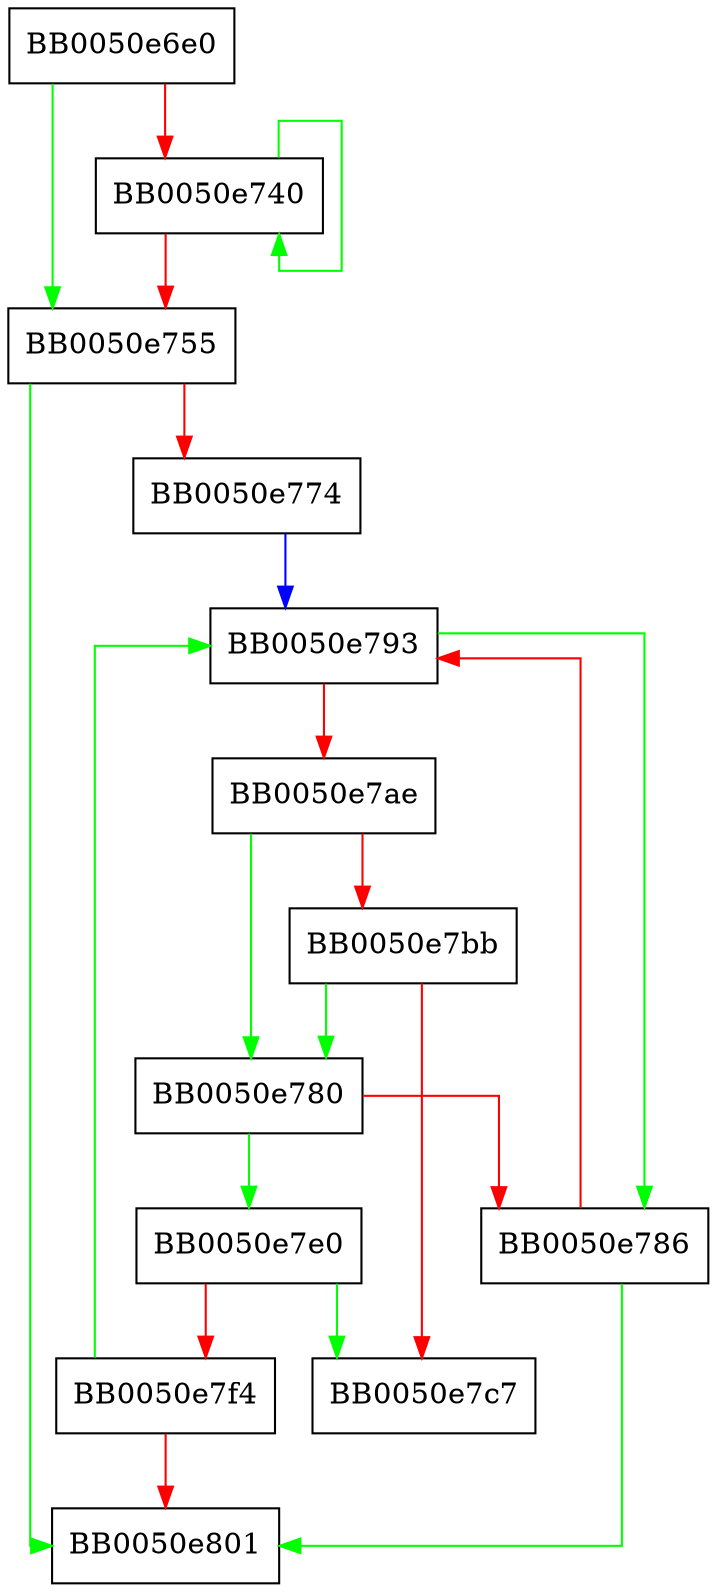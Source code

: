 digraph ossl_quic_fifd_pkt_commit {
  node [shape="box"];
  graph [splines=ortho];
  BB0050e6e0 -> BB0050e755 [color="green"];
  BB0050e6e0 -> BB0050e740 [color="red"];
  BB0050e740 -> BB0050e740 [color="green"];
  BB0050e740 -> BB0050e755 [color="red"];
  BB0050e755 -> BB0050e801 [color="green"];
  BB0050e755 -> BB0050e774 [color="red"];
  BB0050e774 -> BB0050e793 [color="blue"];
  BB0050e780 -> BB0050e7e0 [color="green"];
  BB0050e780 -> BB0050e786 [color="red"];
  BB0050e786 -> BB0050e801 [color="green"];
  BB0050e786 -> BB0050e793 [color="red"];
  BB0050e793 -> BB0050e786 [color="green"];
  BB0050e793 -> BB0050e7ae [color="red"];
  BB0050e7ae -> BB0050e780 [color="green"];
  BB0050e7ae -> BB0050e7bb [color="red"];
  BB0050e7bb -> BB0050e780 [color="green"];
  BB0050e7bb -> BB0050e7c7 [color="red"];
  BB0050e7e0 -> BB0050e7c7 [color="green"];
  BB0050e7e0 -> BB0050e7f4 [color="red"];
  BB0050e7f4 -> BB0050e793 [color="green"];
  BB0050e7f4 -> BB0050e801 [color="red"];
}
